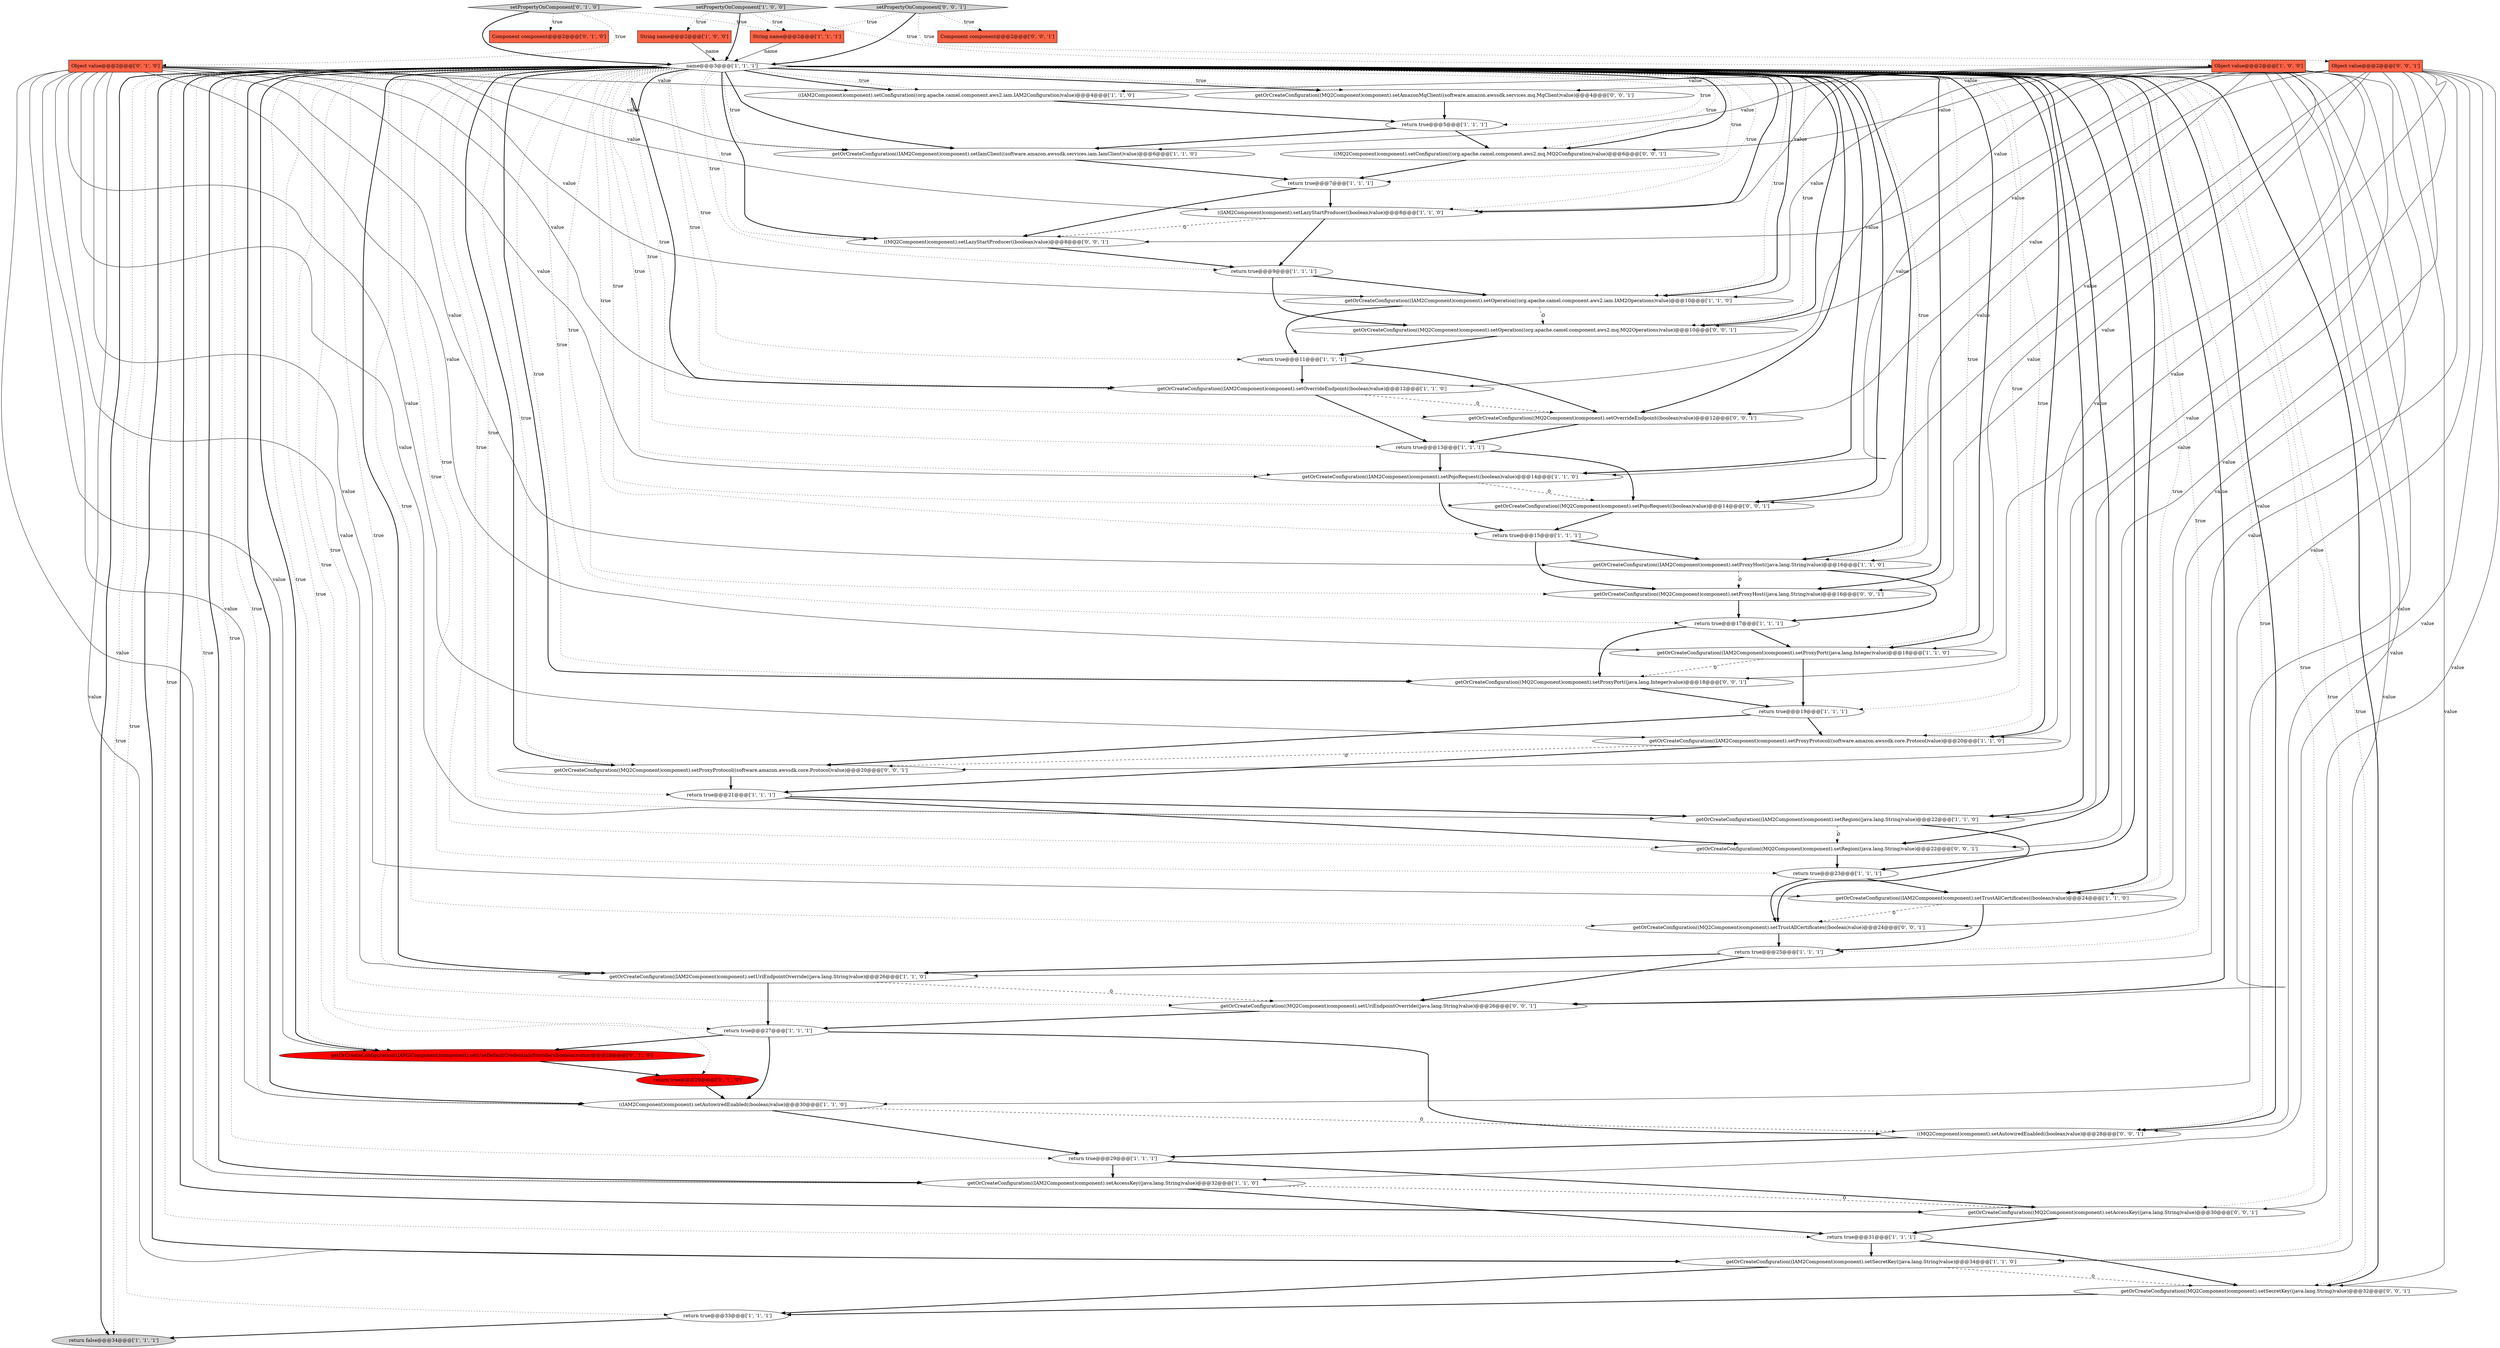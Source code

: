 digraph {
34 [style = filled, label = "getOrCreateConfiguration((IAM2Component)component).setAccessKey((java.lang.String)value)@@@32@@@['1', '1', '0']", fillcolor = white, shape = ellipse image = "AAA0AAABBB1BBB"];
54 [style = filled, label = "((MQ2Component)component).setLazyStartProducer((boolean)value)@@@8@@@['0', '0', '1']", fillcolor = white, shape = ellipse image = "AAA0AAABBB3BBB"];
56 [style = filled, label = "getOrCreateConfiguration((MQ2Component)component).setTrustAllCertificates((boolean)value)@@@24@@@['0', '0', '1']", fillcolor = white, shape = ellipse image = "AAA0AAABBB3BBB"];
38 [style = filled, label = "setPropertyOnComponent['0', '1', '0']", fillcolor = lightgray, shape = diamond image = "AAA0AAABBB2BBB"];
1 [style = filled, label = "getOrCreateConfiguration((IAM2Component)component).setProxyProtocol((software.amazon.awssdk.core.Protocol)value)@@@20@@@['1', '1', '0']", fillcolor = white, shape = ellipse image = "AAA0AAABBB1BBB"];
27 [style = filled, label = "return true@@@25@@@['1', '1', '1']", fillcolor = white, shape = ellipse image = "AAA0AAABBB1BBB"];
18 [style = filled, label = "return true@@@17@@@['1', '1', '1']", fillcolor = white, shape = ellipse image = "AAA0AAABBB1BBB"];
45 [style = filled, label = "getOrCreateConfiguration((MQ2Component)component).setAmazonMqClient((software.amazon.awssdk.services.mq.MqClient)value)@@@4@@@['0', '0', '1']", fillcolor = white, shape = ellipse image = "AAA0AAABBB3BBB"];
17 [style = filled, label = "String name@@@2@@@['1', '1', '1']", fillcolor = tomato, shape = box image = "AAA0AAABBB1BBB"];
2 [style = filled, label = "return true@@@29@@@['1', '1', '1']", fillcolor = white, shape = ellipse image = "AAA0AAABBB1BBB"];
0 [style = filled, label = "String name@@@2@@@['1', '0', '0']", fillcolor = tomato, shape = box image = "AAA0AAABBB1BBB"];
8 [style = filled, label = "return true@@@9@@@['1', '1', '1']", fillcolor = white, shape = ellipse image = "AAA0AAABBB1BBB"];
49 [style = filled, label = "getOrCreateConfiguration((MQ2Component)component).setSecretKey((java.lang.String)value)@@@32@@@['0', '0', '1']", fillcolor = white, shape = ellipse image = "AAA0AAABBB3BBB"];
4 [style = filled, label = "return true@@@23@@@['1', '1', '1']", fillcolor = white, shape = ellipse image = "AAA0AAABBB1BBB"];
31 [style = filled, label = "setPropertyOnComponent['1', '0', '0']", fillcolor = lightgray, shape = diamond image = "AAA0AAABBB1BBB"];
14 [style = filled, label = "Object value@@@2@@@['1', '0', '0']", fillcolor = tomato, shape = box image = "AAA0AAABBB1BBB"];
16 [style = filled, label = "return true@@@27@@@['1', '1', '1']", fillcolor = white, shape = ellipse image = "AAA0AAABBB1BBB"];
35 [style = filled, label = "((IAM2Component)component).setAutowiredEnabled((boolean)value)@@@30@@@['1', '1', '0']", fillcolor = white, shape = ellipse image = "AAA0AAABBB1BBB"];
26 [style = filled, label = "getOrCreateConfiguration((IAM2Component)component).setSecretKey((java.lang.String)value)@@@34@@@['1', '1', '0']", fillcolor = white, shape = ellipse image = "AAA0AAABBB1BBB"];
37 [style = filled, label = "Component component@@@2@@@['0', '1', '0']", fillcolor = tomato, shape = box image = "AAA0AAABBB2BBB"];
21 [style = filled, label = "return true@@@15@@@['1', '1', '1']", fillcolor = white, shape = ellipse image = "AAA0AAABBB1BBB"];
55 [style = filled, label = "getOrCreateConfiguration((MQ2Component)component).setProxyPort((java.lang.Integer)value)@@@18@@@['0', '0', '1']", fillcolor = white, shape = ellipse image = "AAA0AAABBB3BBB"];
25 [style = filled, label = "getOrCreateConfiguration((IAM2Component)component).setOperation((org.apache.camel.component.aws2.iam.IAM2Operations)value)@@@10@@@['1', '1', '0']", fillcolor = white, shape = ellipse image = "AAA0AAABBB1BBB"];
9 [style = filled, label = "((IAM2Component)component).setLazyStartProducer((boolean)value)@@@8@@@['1', '1', '0']", fillcolor = white, shape = ellipse image = "AAA0AAABBB1BBB"];
7 [style = filled, label = "return true@@@11@@@['1', '1', '1']", fillcolor = white, shape = ellipse image = "AAA0AAABBB1BBB"];
52 [style = filled, label = "((MQ2Component)component).setAutowiredEnabled((boolean)value)@@@28@@@['0', '0', '1']", fillcolor = white, shape = ellipse image = "AAA0AAABBB3BBB"];
29 [style = filled, label = "getOrCreateConfiguration((IAM2Component)component).setProxyHost((java.lang.String)value)@@@16@@@['1', '1', '0']", fillcolor = white, shape = ellipse image = "AAA0AAABBB1BBB"];
48 [style = filled, label = "getOrCreateConfiguration((MQ2Component)component).setPojoRequest((boolean)value)@@@14@@@['0', '0', '1']", fillcolor = white, shape = ellipse image = "AAA0AAABBB3BBB"];
12 [style = filled, label = "name@@@3@@@['1', '1', '1']", fillcolor = white, shape = diamond image = "AAA0AAABBB1BBB"];
39 [style = filled, label = "getOrCreateConfiguration((IAM2Component)component).setUseDefaultCredentialsProvider((boolean)value)@@@28@@@['0', '1', '0']", fillcolor = red, shape = ellipse image = "AAA1AAABBB2BBB"];
13 [style = filled, label = "return false@@@34@@@['1', '1', '1']", fillcolor = lightgray, shape = ellipse image = "AAA0AAABBB1BBB"];
53 [style = filled, label = "getOrCreateConfiguration((MQ2Component)component).setAccessKey((java.lang.String)value)@@@30@@@['0', '0', '1']", fillcolor = white, shape = ellipse image = "AAA0AAABBB3BBB"];
22 [style = filled, label = "return true@@@31@@@['1', '1', '1']", fillcolor = white, shape = ellipse image = "AAA0AAABBB1BBB"];
11 [style = filled, label = "return true@@@19@@@['1', '1', '1']", fillcolor = white, shape = ellipse image = "AAA0AAABBB1BBB"];
23 [style = filled, label = "getOrCreateConfiguration((IAM2Component)component).setProxyPort((java.lang.Integer)value)@@@18@@@['1', '1', '0']", fillcolor = white, shape = ellipse image = "AAA0AAABBB1BBB"];
58 [style = filled, label = "((MQ2Component)component).setConfiguration((org.apache.camel.component.aws2.mq.MQ2Configuration)value)@@@6@@@['0', '0', '1']", fillcolor = white, shape = ellipse image = "AAA0AAABBB3BBB"];
44 [style = filled, label = "Object value@@@2@@@['0', '0', '1']", fillcolor = tomato, shape = box image = "AAA0AAABBB3BBB"];
42 [style = filled, label = "getOrCreateConfiguration((MQ2Component)component).setOperation((org.apache.camel.component.aws2.mq.MQ2Operations)value)@@@10@@@['0', '0', '1']", fillcolor = white, shape = ellipse image = "AAA0AAABBB3BBB"];
57 [style = filled, label = "getOrCreateConfiguration((MQ2Component)component).setOverrideEndpoint((boolean)value)@@@12@@@['0', '0', '1']", fillcolor = white, shape = ellipse image = "AAA0AAABBB3BBB"];
40 [style = filled, label = "return true@@@29@@@['0', '1', '0']", fillcolor = red, shape = ellipse image = "AAA1AAABBB2BBB"];
41 [style = filled, label = "setPropertyOnComponent['0', '0', '1']", fillcolor = lightgray, shape = diamond image = "AAA0AAABBB3BBB"];
46 [style = filled, label = "getOrCreateConfiguration((MQ2Component)component).setProxyProtocol((software.amazon.awssdk.core.Protocol)value)@@@20@@@['0', '0', '1']", fillcolor = white, shape = ellipse image = "AAA0AAABBB3BBB"];
51 [style = filled, label = "Component component@@@2@@@['0', '0', '1']", fillcolor = tomato, shape = box image = "AAA0AAABBB3BBB"];
47 [style = filled, label = "getOrCreateConfiguration((MQ2Component)component).setRegion((java.lang.String)value)@@@22@@@['0', '0', '1']", fillcolor = white, shape = ellipse image = "AAA0AAABBB3BBB"];
3 [style = filled, label = "return true@@@5@@@['1', '1', '1']", fillcolor = white, shape = ellipse image = "AAA0AAABBB1BBB"];
28 [style = filled, label = "getOrCreateConfiguration((IAM2Component)component).setOverrideEndpoint((boolean)value)@@@12@@@['1', '1', '0']", fillcolor = white, shape = ellipse image = "AAA0AAABBB1BBB"];
30 [style = filled, label = "return true@@@33@@@['1', '1', '1']", fillcolor = white, shape = ellipse image = "AAA0AAABBB1BBB"];
36 [style = filled, label = "Object value@@@2@@@['0', '1', '0']", fillcolor = tomato, shape = box image = "AAA0AAABBB2BBB"];
50 [style = filled, label = "getOrCreateConfiguration((MQ2Component)component).setProxyHost((java.lang.String)value)@@@16@@@['0', '0', '1']", fillcolor = white, shape = ellipse image = "AAA0AAABBB3BBB"];
20 [style = filled, label = "getOrCreateConfiguration((IAM2Component)component).setUriEndpointOverride((java.lang.String)value)@@@26@@@['1', '1', '0']", fillcolor = white, shape = ellipse image = "AAA0AAABBB1BBB"];
32 [style = filled, label = "getOrCreateConfiguration((IAM2Component)component).setIamClient((software.amazon.awssdk.services.iam.IamClient)value)@@@6@@@['1', '1', '0']", fillcolor = white, shape = ellipse image = "AAA0AAABBB1BBB"];
24 [style = filled, label = "return true@@@13@@@['1', '1', '1']", fillcolor = white, shape = ellipse image = "AAA0AAABBB1BBB"];
15 [style = filled, label = "return true@@@7@@@['1', '1', '1']", fillcolor = white, shape = ellipse image = "AAA0AAABBB1BBB"];
6 [style = filled, label = "return true@@@21@@@['1', '1', '1']", fillcolor = white, shape = ellipse image = "AAA0AAABBB1BBB"];
33 [style = filled, label = "getOrCreateConfiguration((IAM2Component)component).setRegion((java.lang.String)value)@@@22@@@['1', '1', '0']", fillcolor = white, shape = ellipse image = "AAA0AAABBB1BBB"];
19 [style = filled, label = "((IAM2Component)component).setConfiguration((org.apache.camel.component.aws2.iam.IAM2Configuration)value)@@@4@@@['1', '1', '0']", fillcolor = white, shape = ellipse image = "AAA0AAABBB1BBB"];
5 [style = filled, label = "getOrCreateConfiguration((IAM2Component)component).setPojoRequest((boolean)value)@@@14@@@['1', '1', '0']", fillcolor = white, shape = ellipse image = "AAA0AAABBB1BBB"];
43 [style = filled, label = "getOrCreateConfiguration((MQ2Component)component).setUriEndpointOverride((java.lang.String)value)@@@26@@@['0', '0', '1']", fillcolor = white, shape = ellipse image = "AAA0AAABBB3BBB"];
10 [style = filled, label = "getOrCreateConfiguration((IAM2Component)component).setTrustAllCertificates((boolean)value)@@@24@@@['1', '1', '0']", fillcolor = white, shape = ellipse image = "AAA0AAABBB1BBB"];
12->39 [style = dotted, label="true"];
12->53 [style = bold, label=""];
12->40 [style = dotted, label="true"];
12->45 [style = bold, label=""];
30->13 [style = bold, label=""];
16->52 [style = bold, label=""];
12->5 [style = bold, label=""];
14->1 [style = solid, label="value"];
12->8 [style = dotted, label="true"];
18->55 [style = bold, label=""];
44->52 [style = solid, label="value"];
44->56 [style = solid, label="value"];
15->54 [style = bold, label=""];
56->27 [style = bold, label=""];
12->15 [style = dotted, label="true"];
38->12 [style = bold, label=""];
14->34 [style = solid, label="value"];
12->42 [style = dotted, label="true"];
12->56 [style = dotted, label="true"];
12->42 [style = bold, label=""];
11->46 [style = bold, label=""];
12->9 [style = bold, label=""];
26->49 [style = dashed, label="0"];
12->21 [style = dotted, label="true"];
33->47 [style = dashed, label="0"];
12->35 [style = dotted, label="true"];
29->18 [style = bold, label=""];
12->47 [style = bold, label=""];
2->53 [style = bold, label=""];
12->10 [style = bold, label=""];
14->25 [style = solid, label="value"];
12->20 [style = dotted, label="true"];
20->16 [style = bold, label=""];
36->9 [style = solid, label="value"];
36->28 [style = solid, label="value"];
14->32 [style = solid, label="value"];
12->58 [style = dotted, label="true"];
12->54 [style = dotted, label="true"];
12->46 [style = dotted, label="true"];
44->43 [style = solid, label="value"];
48->21 [style = bold, label=""];
12->53 [style = dotted, label="true"];
41->51 [style = dotted, label="true"];
55->11 [style = bold, label=""];
44->48 [style = solid, label="value"];
12->54 [style = bold, label=""];
44->54 [style = solid, label="value"];
19->3 [style = bold, label=""];
41->17 [style = dotted, label="true"];
21->50 [style = bold, label=""];
12->33 [style = dotted, label="true"];
12->34 [style = dotted, label="true"];
36->25 [style = solid, label="value"];
28->57 [style = dashed, label="0"];
12->3 [style = dotted, label="true"];
43->16 [style = bold, label=""];
14->20 [style = solid, label="value"];
44->45 [style = solid, label="value"];
12->28 [style = bold, label=""];
44->49 [style = solid, label="value"];
12->23 [style = dotted, label="true"];
14->10 [style = solid, label="value"];
12->55 [style = bold, label=""];
50->18 [style = bold, label=""];
46->6 [style = bold, label=""];
14->33 [style = solid, label="value"];
12->2 [style = dotted, label="true"];
2->34 [style = bold, label=""];
7->57 [style = bold, label=""];
25->42 [style = dashed, label="0"];
12->18 [style = dotted, label="true"];
12->48 [style = bold, label=""];
12->35 [style = bold, label=""];
9->8 [style = bold, label=""];
12->1 [style = bold, label=""];
25->7 [style = bold, label=""];
31->14 [style = dotted, label="true"];
57->24 [style = bold, label=""];
24->5 [style = bold, label=""];
22->49 [style = bold, label=""];
12->50 [style = dotted, label="true"];
12->11 [style = dotted, label="true"];
14->29 [style = solid, label="value"];
5->21 [style = bold, label=""];
12->27 [style = dotted, label="true"];
12->47 [style = dotted, label="true"];
12->22 [style = dotted, label="true"];
0->12 [style = solid, label="name"];
4->56 [style = bold, label=""];
12->29 [style = bold, label=""];
21->29 [style = bold, label=""];
12->32 [style = dotted, label="true"];
12->10 [style = dotted, label="true"];
12->57 [style = dotted, label="true"];
12->19 [style = dotted, label="true"];
12->6 [style = dotted, label="true"];
15->9 [style = bold, label=""];
1->46 [style = dashed, label="0"];
31->17 [style = dotted, label="true"];
36->33 [style = solid, label="value"];
12->33 [style = bold, label=""];
35->52 [style = dashed, label="0"];
28->24 [style = bold, label=""];
16->39 [style = bold, label=""];
10->56 [style = dashed, label="0"];
12->4 [style = dotted, label="true"];
42->7 [style = bold, label=""];
3->58 [style = bold, label=""];
14->26 [style = solid, label="value"];
12->7 [style = dotted, label="true"];
58->15 [style = bold, label=""];
27->20 [style = bold, label=""];
12->25 [style = dotted, label="true"];
6->47 [style = bold, label=""];
44->42 [style = solid, label="value"];
14->9 [style = solid, label="value"];
36->35 [style = solid, label="value"];
38->37 [style = dotted, label="true"];
4->10 [style = bold, label=""];
22->26 [style = bold, label=""];
40->35 [style = bold, label=""];
27->43 [style = bold, label=""];
18->23 [style = bold, label=""];
33->4 [style = bold, label=""];
12->43 [style = dotted, label="true"];
35->2 [style = bold, label=""];
12->32 [style = bold, label=""];
12->20 [style = bold, label=""];
36->19 [style = solid, label="value"];
44->53 [style = solid, label="value"];
12->49 [style = dotted, label="true"];
12->52 [style = dotted, label="true"];
44->46 [style = solid, label="value"];
31->0 [style = dotted, label="true"];
31->12 [style = bold, label=""];
36->23 [style = solid, label="value"];
12->49 [style = bold, label=""];
12->26 [style = dotted, label="true"];
12->13 [style = bold, label=""];
54->8 [style = bold, label=""];
36->39 [style = solid, label="value"];
12->13 [style = dotted, label="true"];
36->10 [style = solid, label="value"];
44->55 [style = solid, label="value"];
44->58 [style = solid, label="value"];
1->6 [style = bold, label=""];
12->46 [style = bold, label=""];
7->28 [style = bold, label=""];
44->50 [style = solid, label="value"];
12->56 [style = bold, label=""];
49->30 [style = bold, label=""];
6->33 [style = bold, label=""];
39->40 [style = bold, label=""];
17->12 [style = solid, label="name"];
12->24 [style = dotted, label="true"];
36->20 [style = solid, label="value"];
41->12 [style = bold, label=""];
12->39 [style = bold, label=""];
23->11 [style = bold, label=""];
12->43 [style = bold, label=""];
20->43 [style = dashed, label="0"];
41->44 [style = dotted, label="true"];
38->36 [style = dotted, label="true"];
14->23 [style = solid, label="value"];
12->50 [style = bold, label=""];
44->47 [style = solid, label="value"];
12->29 [style = dotted, label="true"];
14->35 [style = solid, label="value"];
36->29 [style = solid, label="value"];
36->1 [style = solid, label="value"];
11->1 [style = bold, label=""];
45->3 [style = bold, label=""];
10->27 [style = bold, label=""];
14->19 [style = solid, label="value"];
12->57 [style = bold, label=""];
12->1 [style = dotted, label="true"];
12->34 [style = bold, label=""];
36->32 [style = solid, label="value"];
12->26 [style = bold, label=""];
52->2 [style = bold, label=""];
53->22 [style = bold, label=""];
14->28 [style = solid, label="value"];
34->53 [style = dashed, label="0"];
12->30 [style = dotted, label="true"];
34->22 [style = bold, label=""];
12->28 [style = dotted, label="true"];
26->30 [style = bold, label=""];
36->34 [style = solid, label="value"];
23->55 [style = dashed, label="0"];
8->42 [style = bold, label=""];
5->48 [style = dashed, label="0"];
12->45 [style = dotted, label="true"];
12->16 [style = dotted, label="true"];
29->50 [style = dashed, label="0"];
12->5 [style = dotted, label="true"];
12->25 [style = bold, label=""];
38->17 [style = dotted, label="true"];
12->55 [style = dotted, label="true"];
32->15 [style = bold, label=""];
36->5 [style = solid, label="value"];
12->52 [style = bold, label=""];
12->23 [style = bold, label=""];
14->5 [style = solid, label="value"];
36->26 [style = solid, label="value"];
16->35 [style = bold, label=""];
12->19 [style = bold, label=""];
3->32 [style = bold, label=""];
44->57 [style = solid, label="value"];
9->54 [style = dashed, label="0"];
8->25 [style = bold, label=""];
24->48 [style = bold, label=""];
12->58 [style = bold, label=""];
12->9 [style = dotted, label="true"];
47->4 [style = bold, label=""];
12->48 [style = dotted, label="true"];
}

